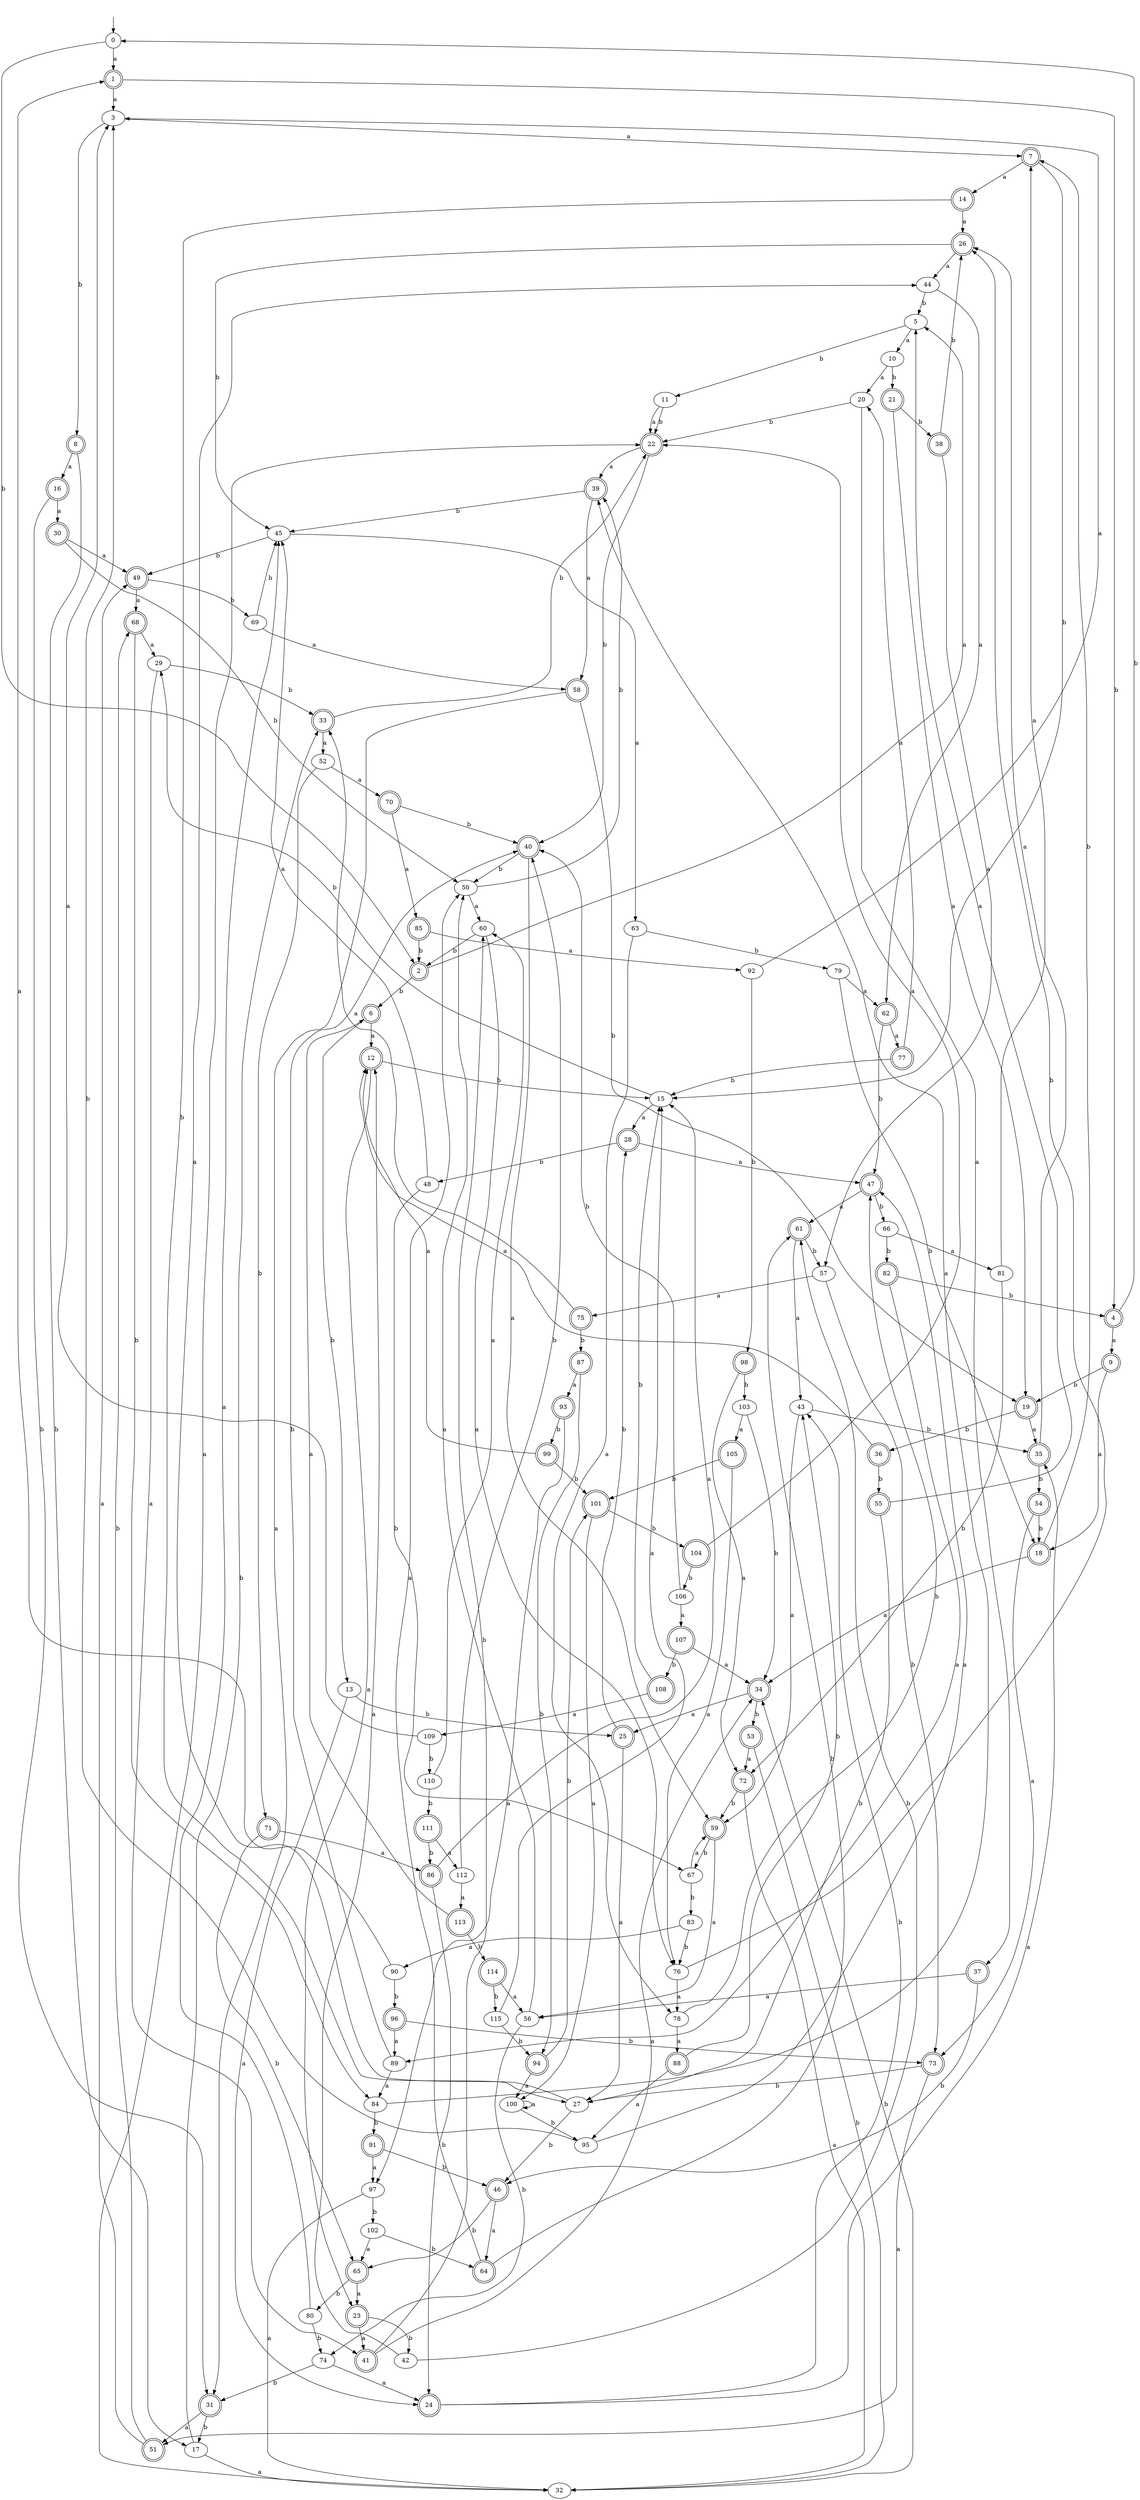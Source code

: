 digraph RandomDFA {
  __start0 [label="", shape=none];
  __start0 -> 0 [label=""];
  0 [shape=circle]
  0 -> 1 [label="a"]
  0 -> 2 [label="b"]
  1 [shape=doublecircle]
  1 -> 3 [label="a"]
  1 -> 4 [label="b"]
  2 [shape=doublecircle]
  2 -> 5 [label="a"]
  2 -> 6 [label="b"]
  3
  3 -> 7 [label="a"]
  3 -> 8 [label="b"]
  4 [shape=doublecircle]
  4 -> 9 [label="a"]
  4 -> 0 [label="b"]
  5
  5 -> 10 [label="a"]
  5 -> 11 [label="b"]
  6 [shape=doublecircle]
  6 -> 12 [label="a"]
  6 -> 13 [label="b"]
  7 [shape=doublecircle]
  7 -> 14 [label="a"]
  7 -> 15 [label="b"]
  8 [shape=doublecircle]
  8 -> 16 [label="a"]
  8 -> 17 [label="b"]
  9 [shape=doublecircle]
  9 -> 18 [label="a"]
  9 -> 19 [label="b"]
  10
  10 -> 20 [label="a"]
  10 -> 21 [label="b"]
  11
  11 -> 22 [label="a"]
  11 -> 22 [label="b"]
  12 [shape=doublecircle]
  12 -> 23 [label="a"]
  12 -> 15 [label="b"]
  13
  13 -> 24 [label="a"]
  13 -> 25 [label="b"]
  14 [shape=doublecircle]
  14 -> 26 [label="a"]
  14 -> 27 [label="b"]
  15
  15 -> 28 [label="a"]
  15 -> 29 [label="b"]
  16 [shape=doublecircle]
  16 -> 30 [label="a"]
  16 -> 31 [label="b"]
  17
  17 -> 32 [label="a"]
  17 -> 33 [label="b"]
  18 [shape=doublecircle]
  18 -> 34 [label="a"]
  18 -> 7 [label="b"]
  19 [shape=doublecircle]
  19 -> 35 [label="a"]
  19 -> 36 [label="b"]
  20
  20 -> 37 [label="a"]
  20 -> 22 [label="b"]
  21 [shape=doublecircle]
  21 -> 19 [label="a"]
  21 -> 38 [label="b"]
  22 [shape=doublecircle]
  22 -> 39 [label="a"]
  22 -> 40 [label="b"]
  23 [shape=doublecircle]
  23 -> 41 [label="a"]
  23 -> 42 [label="b"]
  24 [shape=doublecircle]
  24 -> 35 [label="a"]
  24 -> 43 [label="b"]
  25 [shape=doublecircle]
  25 -> 27 [label="a"]
  25 -> 28 [label="b"]
  26 [shape=doublecircle]
  26 -> 44 [label="a"]
  26 -> 45 [label="b"]
  27
  27 -> 44 [label="a"]
  27 -> 46 [label="b"]
  28 [shape=doublecircle]
  28 -> 47 [label="a"]
  28 -> 48 [label="b"]
  29
  29 -> 41 [label="a"]
  29 -> 33 [label="b"]
  30 [shape=doublecircle]
  30 -> 49 [label="a"]
  30 -> 50 [label="b"]
  31 [shape=doublecircle]
  31 -> 51 [label="a"]
  31 -> 17 [label="b"]
  32
  32 -> 22 [label="a"]
  32 -> 34 [label="b"]
  33 [shape=doublecircle]
  33 -> 52 [label="a"]
  33 -> 22 [label="b"]
  34 [shape=doublecircle]
  34 -> 25 [label="a"]
  34 -> 53 [label="b"]
  35 [shape=doublecircle]
  35 -> 26 [label="a"]
  35 -> 54 [label="b"]
  36 [shape=doublecircle]
  36 -> 12 [label="a"]
  36 -> 55 [label="b"]
  37 [shape=doublecircle]
  37 -> 56 [label="a"]
  37 -> 46 [label="b"]
  38 [shape=doublecircle]
  38 -> 57 [label="a"]
  38 -> 26 [label="b"]
  39 [shape=doublecircle]
  39 -> 58 [label="a"]
  39 -> 45 [label="b"]
  40 [shape=doublecircle]
  40 -> 59 [label="a"]
  40 -> 50 [label="b"]
  41 [shape=doublecircle]
  41 -> 34 [label="a"]
  41 -> 60 [label="b"]
  42
  42 -> 12 [label="a"]
  42 -> 61 [label="b"]
  43
  43 -> 59 [label="a"]
  43 -> 35 [label="b"]
  44
  44 -> 62 [label="a"]
  44 -> 5 [label="b"]
  45
  45 -> 63 [label="a"]
  45 -> 49 [label="b"]
  46 [shape=doublecircle]
  46 -> 64 [label="a"]
  46 -> 65 [label="b"]
  47 [shape=doublecircle]
  47 -> 61 [label="a"]
  47 -> 66 [label="b"]
  48
  48 -> 45 [label="a"]
  48 -> 67 [label="b"]
  49 [shape=doublecircle]
  49 -> 68 [label="a"]
  49 -> 69 [label="b"]
  50
  50 -> 60 [label="a"]
  50 -> 39 [label="b"]
  51 [shape=doublecircle]
  51 -> 49 [label="a"]
  51 -> 68 [label="b"]
  52
  52 -> 70 [label="a"]
  52 -> 71 [label="b"]
  53 [shape=doublecircle]
  53 -> 72 [label="a"]
  53 -> 32 [label="b"]
  54 [shape=doublecircle]
  54 -> 73 [label="a"]
  54 -> 18 [label="b"]
  55 [shape=doublecircle]
  55 -> 5 [label="a"]
  55 -> 27 [label="b"]
  56
  56 -> 50 [label="a"]
  56 -> 74 [label="b"]
  57
  57 -> 75 [label="a"]
  57 -> 73 [label="b"]
  58 [shape=doublecircle]
  58 -> 31 [label="a"]
  58 -> 19 [label="b"]
  59 [shape=doublecircle]
  59 -> 56 [label="a"]
  59 -> 67 [label="b"]
  60
  60 -> 76 [label="a"]
  60 -> 2 [label="b"]
  61 [shape=doublecircle]
  61 -> 43 [label="a"]
  61 -> 57 [label="b"]
  62 [shape=doublecircle]
  62 -> 77 [label="a"]
  62 -> 47 [label="b"]
  63
  63 -> 78 [label="a"]
  63 -> 79 [label="b"]
  64 [shape=doublecircle]
  64 -> 50 [label="a"]
  64 -> 61 [label="b"]
  65 [shape=doublecircle]
  65 -> 23 [label="a"]
  65 -> 80 [label="b"]
  66
  66 -> 81 [label="a"]
  66 -> 82 [label="b"]
  67
  67 -> 59 [label="a"]
  67 -> 83 [label="b"]
  68 [shape=doublecircle]
  68 -> 29 [label="a"]
  68 -> 84 [label="b"]
  69
  69 -> 58 [label="a"]
  69 -> 45 [label="b"]
  70 [shape=doublecircle]
  70 -> 85 [label="a"]
  70 -> 40 [label="b"]
  71 [shape=doublecircle]
  71 -> 86 [label="a"]
  71 -> 65 [label="b"]
  72 [shape=doublecircle]
  72 -> 32 [label="a"]
  72 -> 59 [label="b"]
  73 [shape=doublecircle]
  73 -> 51 [label="a"]
  73 -> 27 [label="b"]
  74
  74 -> 24 [label="a"]
  74 -> 31 [label="b"]
  75 [shape=doublecircle]
  75 -> 33 [label="a"]
  75 -> 87 [label="b"]
  76
  76 -> 78 [label="a"]
  76 -> 26 [label="b"]
  77 [shape=doublecircle]
  77 -> 20 [label="a"]
  77 -> 15 [label="b"]
  78
  78 -> 88 [label="a"]
  78 -> 47 [label="b"]
  79
  79 -> 62 [label="a"]
  79 -> 18 [label="b"]
  80
  80 -> 45 [label="a"]
  80 -> 74 [label="b"]
  81
  81 -> 7 [label="a"]
  81 -> 72 [label="b"]
  82 [shape=doublecircle]
  82 -> 89 [label="a"]
  82 -> 4 [label="b"]
  83
  83 -> 90 [label="a"]
  83 -> 76 [label="b"]
  84
  84 -> 39 [label="a"]
  84 -> 91 [label="b"]
  85 [shape=doublecircle]
  85 -> 92 [label="a"]
  85 -> 2 [label="b"]
  86 [shape=doublecircle]
  86 -> 15 [label="a"]
  86 -> 24 [label="b"]
  87 [shape=doublecircle]
  87 -> 93 [label="a"]
  87 -> 94 [label="b"]
  88 [shape=doublecircle]
  88 -> 95 [label="a"]
  88 -> 43 [label="b"]
  89
  89 -> 84 [label="a"]
  89 -> 40 [label="b"]
  90
  90 -> 1 [label="a"]
  90 -> 96 [label="b"]
  91 [shape=doublecircle]
  91 -> 97 [label="a"]
  91 -> 46 [label="b"]
  92
  92 -> 3 [label="a"]
  92 -> 98 [label="b"]
  93 [shape=doublecircle]
  93 -> 97 [label="a"]
  93 -> 99 [label="b"]
  94 [shape=doublecircle]
  94 -> 100 [label="a"]
  94 -> 101 [label="b"]
  95
  95 -> 47 [label="a"]
  95 -> 3 [label="b"]
  96 [shape=doublecircle]
  96 -> 89 [label="a"]
  96 -> 73 [label="b"]
  97
  97 -> 32 [label="a"]
  97 -> 102 [label="b"]
  98 [shape=doublecircle]
  98 -> 72 [label="a"]
  98 -> 103 [label="b"]
  99 [shape=doublecircle]
  99 -> 12 [label="a"]
  99 -> 101 [label="b"]
  100
  100 -> 100 [label="a"]
  100 -> 95 [label="b"]
  101 [shape=doublecircle]
  101 -> 100 [label="a"]
  101 -> 104 [label="b"]
  102
  102 -> 65 [label="a"]
  102 -> 64 [label="b"]
  103
  103 -> 105 [label="a"]
  103 -> 34 [label="b"]
  104 [shape=doublecircle]
  104 -> 22 [label="a"]
  104 -> 106 [label="b"]
  105 [shape=doublecircle]
  105 -> 76 [label="a"]
  105 -> 101 [label="b"]
  106
  106 -> 107 [label="a"]
  106 -> 40 [label="b"]
  107 [shape=doublecircle]
  107 -> 34 [label="a"]
  107 -> 108 [label="b"]
  108 [shape=doublecircle]
  108 -> 109 [label="a"]
  108 -> 15 [label="b"]
  109
  109 -> 3 [label="a"]
  109 -> 110 [label="b"]
  110
  110 -> 60 [label="a"]
  110 -> 111 [label="b"]
  111 [shape=doublecircle]
  111 -> 112 [label="a"]
  111 -> 86 [label="b"]
  112
  112 -> 113 [label="a"]
  112 -> 40 [label="b"]
  113 [shape=doublecircle]
  113 -> 6 [label="a"]
  113 -> 114 [label="b"]
  114 [shape=doublecircle]
  114 -> 56 [label="a"]
  114 -> 115 [label="b"]
  115
  115 -> 15 [label="a"]
  115 -> 94 [label="b"]
}
